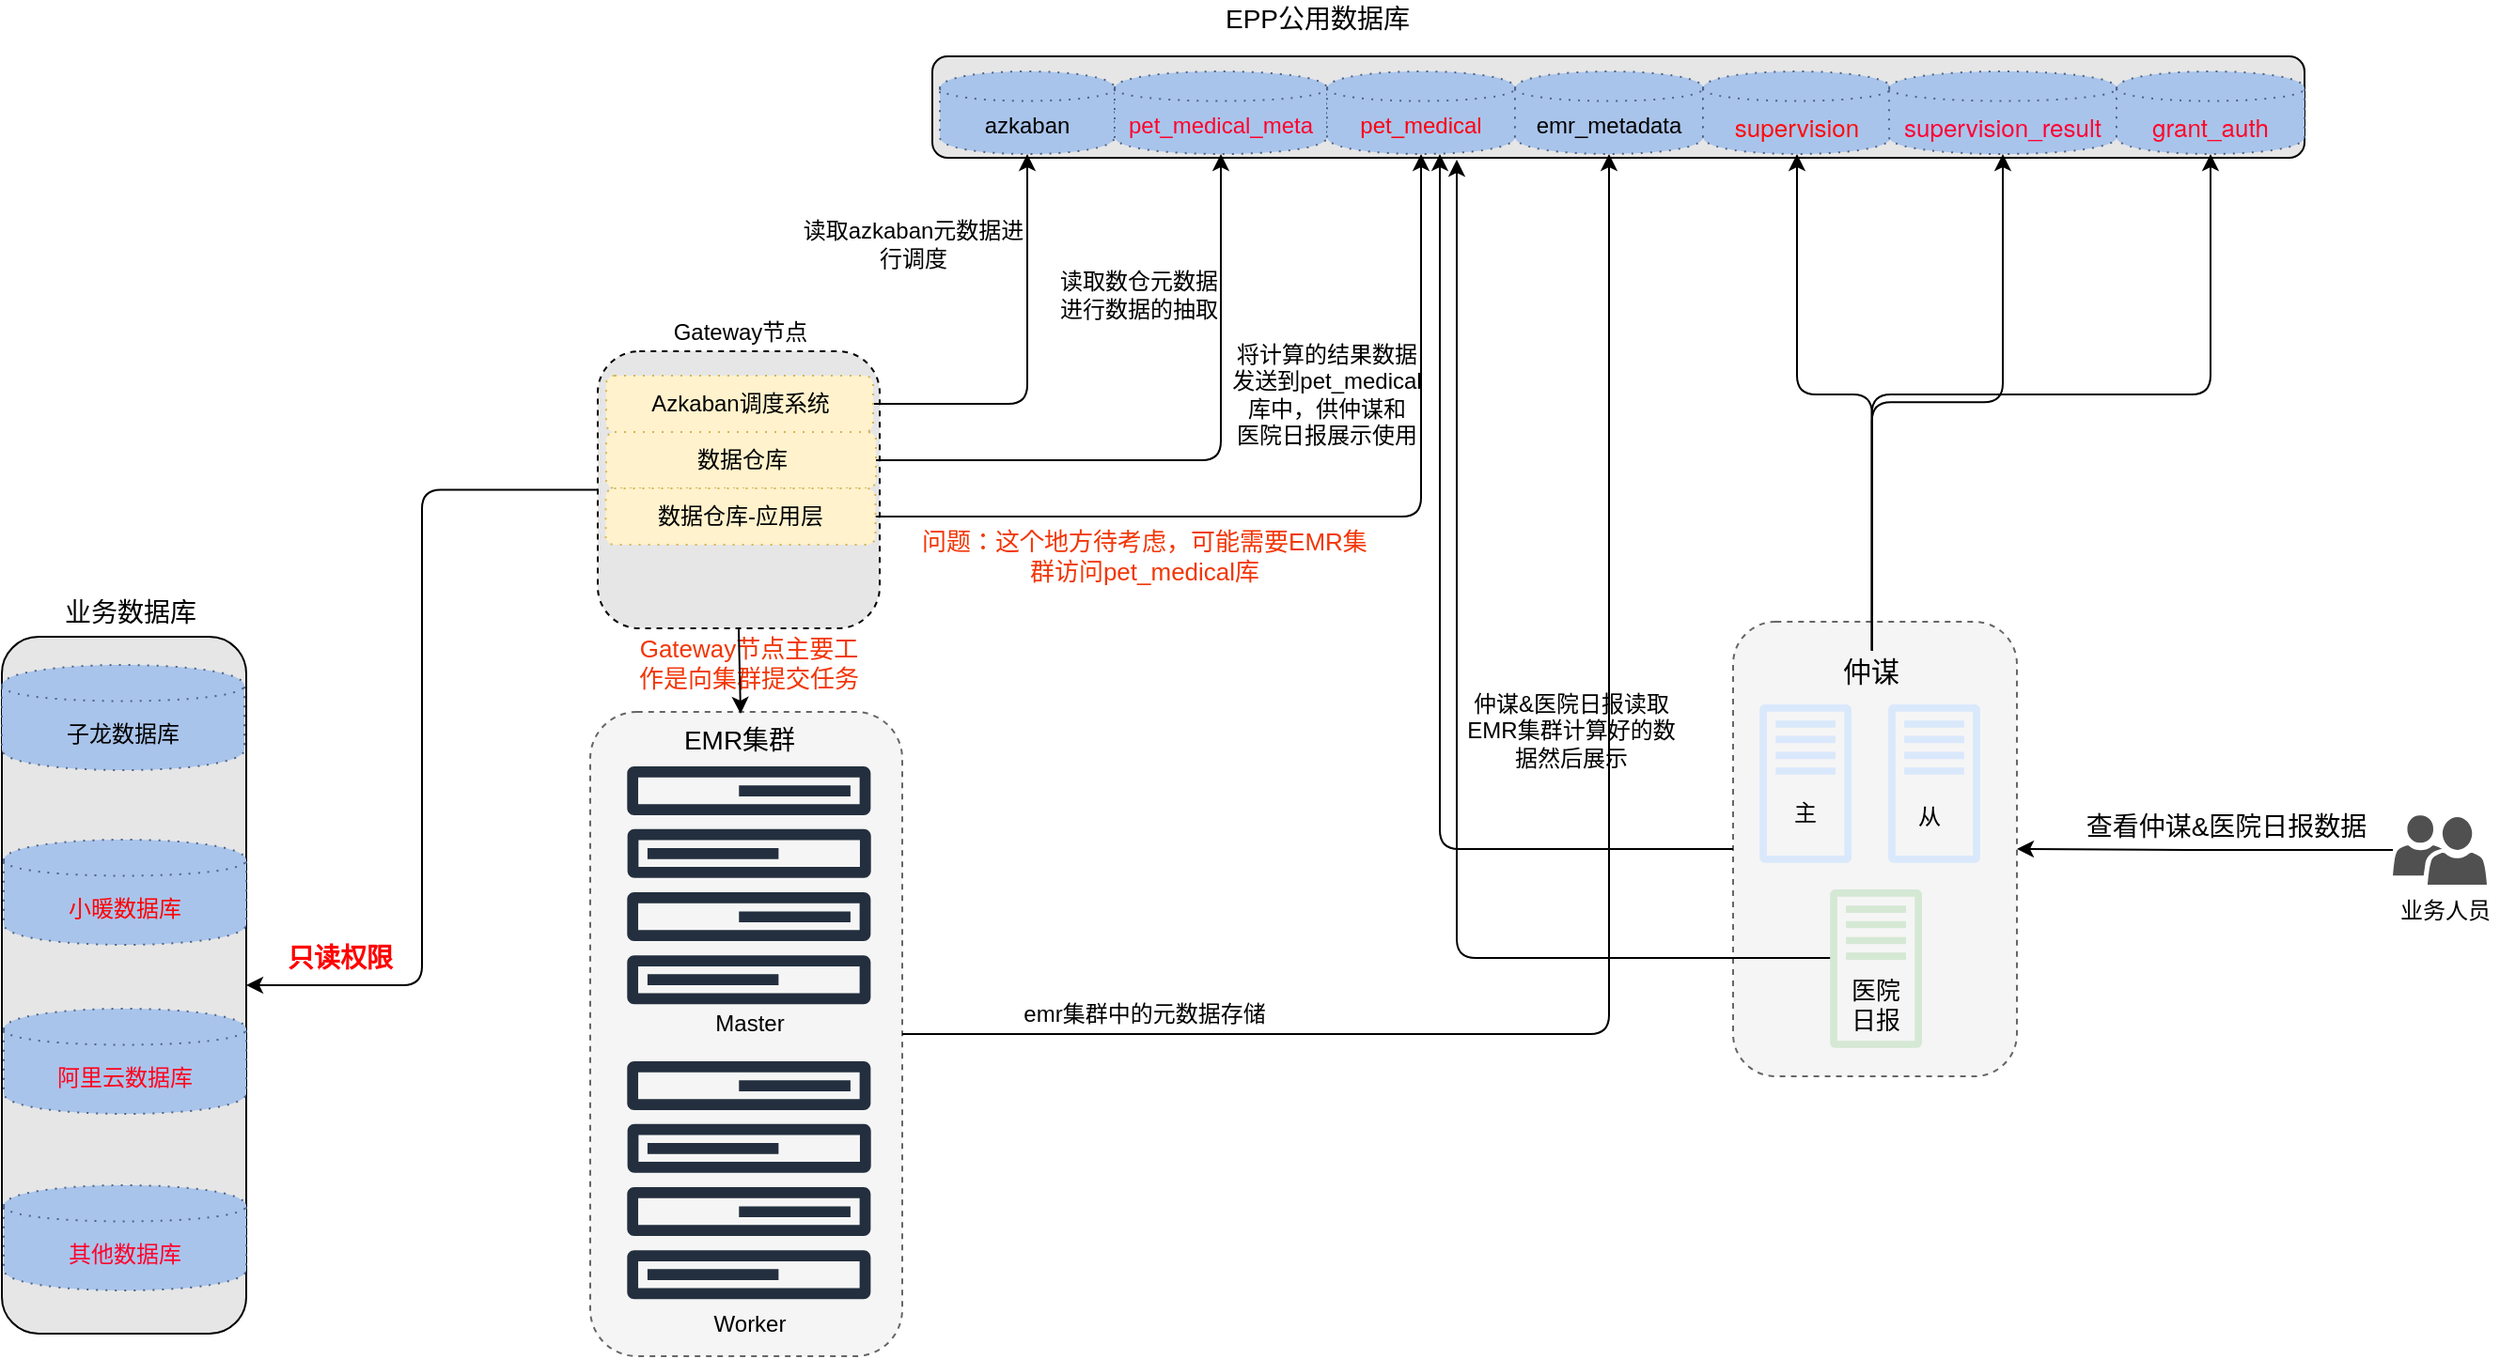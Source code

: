 <mxfile version="12.8.8" type="github">
  <diagram id="RR_c8ggQtL3WIy5Bg4WH" name="Page-1">
    <mxGraphModel dx="900" dy="1023" grid="1" gridSize="10" guides="1" tooltips="1" connect="1" arrows="1" fold="1" page="0" pageScale="1" pageWidth="827" pageHeight="1169" background="#FFFFFF" math="0" shadow="0">
      <root>
        <mxCell id="0" />
        <mxCell id="1" parent="0" />
        <mxCell id="zOEphUjOcovV0QVA03cs-23" style="edgeStyle=orthogonalEdgeStyle;rounded=1;orthogonalLoop=1;jettySize=auto;html=1;exitX=0;exitY=0.5;exitDx=0;exitDy=0;entryX=1;entryY=0.5;entryDx=0;entryDy=0;" parent="1" target="IMYLu6TOnblpSN0GXEDV-3" edge="1" source="523SSdcDzX9E7wjEWsFp-1">
          <mxGeometry relative="1" as="geometry">
            <mxPoint x="472" y="303" as="sourcePoint" />
            <mxPoint x="437" y="423" as="targetPoint" />
          </mxGeometry>
        </mxCell>
        <mxCell id="zOEphUjOcovV0QVA03cs-24" value="&lt;font size=&quot;1&quot; color=&quot;#ff0000&quot;&gt;&lt;b style=&quot;font-size: 14px&quot;&gt;只读权限&lt;/b&gt;&lt;/font&gt;" style="text;html=1;strokeColor=none;fillColor=none;align=center;verticalAlign=middle;whiteSpace=wrap;rounded=0;dashed=1;" parent="1" vertex="1">
          <mxGeometry x="379" y="439.5" width="72" height="20" as="geometry" />
        </mxCell>
        <mxCell id="zOEphUjOcovV0QVA03cs-31" value="" style="group" parent="1" vertex="1" connectable="0">
          <mxGeometry x="1156" y="271" width="151" height="242" as="geometry" />
        </mxCell>
        <mxCell id="zOEphUjOcovV0QVA03cs-32" value="" style="rounded=1;whiteSpace=wrap;html=1;dashed=1;fillColor=#f5f5f5;strokeColor=#666666;fontColor=#333333;" parent="zOEphUjOcovV0QVA03cs-31" vertex="1">
          <mxGeometry width="151" height="242.0" as="geometry" />
        </mxCell>
        <mxCell id="zOEphUjOcovV0QVA03cs-33" value="" style="group" parent="zOEphUjOcovV0QVA03cs-31" vertex="1" connectable="0">
          <mxGeometry x="14.122" y="15.33" width="117.324" height="212.434" as="geometry" />
        </mxCell>
        <mxCell id="zOEphUjOcovV0QVA03cs-34" value="" style="group" parent="zOEphUjOcovV0QVA03cs-33" vertex="1" connectable="0">
          <mxGeometry width="117.324" height="113.882" as="geometry" />
        </mxCell>
        <mxCell id="zOEphUjOcovV0QVA03cs-35" value="" style="outlineConnect=0;fillColor=#dae8fc;strokeColor=#6c8ebf;dashed=0;verticalLabelPosition=bottom;verticalAlign=top;align=center;html=1;fontSize=12;fontStyle=0;aspect=fixed;pointerEvents=1;shape=mxgraph.aws4.traditional_server;" parent="zOEphUjOcovV0QVA03cs-34" vertex="1">
          <mxGeometry y="28.471" width="48.885" height="84.734" as="geometry" />
        </mxCell>
        <mxCell id="zOEphUjOcovV0QVA03cs-36" value="" style="outlineConnect=0;fillColor=#dae8fc;strokeColor=#6c8ebf;dashed=0;verticalLabelPosition=bottom;verticalAlign=top;align=center;html=1;fontSize=12;fontStyle=0;aspect=fixed;pointerEvents=1;shape=mxgraph.aws4.traditional_server;" parent="zOEphUjOcovV0QVA03cs-34" vertex="1">
          <mxGeometry x="68.439" y="28.471" width="48.885" height="84.734" as="geometry" />
        </mxCell>
        <mxCell id="zOEphUjOcovV0QVA03cs-37" value="&lt;font style=&quot;font-size: 15px&quot;&gt;仲谋&lt;/font&gt;" style="text;html=1;strokeColor=none;fillColor=none;align=center;verticalAlign=middle;whiteSpace=wrap;rounded=0;dashed=1;" parent="zOEphUjOcovV0QVA03cs-34" vertex="1">
          <mxGeometry x="38.022" width="43.453" height="21.9" as="geometry" />
        </mxCell>
        <mxCell id="zOEphUjOcovV0QVA03cs-38" value="主" style="text;html=1;strokeColor=none;fillColor=none;align=center;verticalAlign=middle;whiteSpace=wrap;rounded=0;dashed=1;" parent="zOEphUjOcovV0QVA03cs-34" vertex="1">
          <mxGeometry x="2.716" y="75.557" width="43.453" height="21.9" as="geometry" />
        </mxCell>
        <mxCell id="zOEphUjOcovV0QVA03cs-39" value="从" style="text;html=1;strokeColor=none;fillColor=none;align=center;verticalAlign=middle;whiteSpace=wrap;rounded=0;dashed=1;" parent="zOEphUjOcovV0QVA03cs-34" vertex="1">
          <mxGeometry x="68.439" y="77.747" width="43.453" height="21.9" as="geometry" />
        </mxCell>
        <mxCell id="zOEphUjOcovV0QVA03cs-40" value="" style="group" parent="zOEphUjOcovV0QVA03cs-33" vertex="1" connectable="0">
          <mxGeometry x="27.158" y="127.023" width="69.525" height="85.412" as="geometry" />
        </mxCell>
        <mxCell id="zOEphUjOcovV0QVA03cs-41" value="" style="outlineConnect=0;fillColor=#d5e8d4;strokeColor=#82b366;dashed=0;verticalLabelPosition=bottom;verticalAlign=top;align=center;html=1;fontSize=12;fontStyle=0;aspect=fixed;pointerEvents=1;shape=mxgraph.aws4.traditional_server;" parent="zOEphUjOcovV0QVA03cs-40" vertex="1">
          <mxGeometry x="10.32" width="48.885" height="84.734" as="geometry" />
        </mxCell>
        <mxCell id="zOEphUjOcovV0QVA03cs-42" value="&lt;font style=&quot;font-size: 13px&quot;&gt;医院&lt;br&gt;日报&lt;/font&gt;" style="text;html=1;strokeColor=none;fillColor=none;align=center;verticalAlign=middle;whiteSpace=wrap;rounded=0;dashed=1;" parent="zOEphUjOcovV0QVA03cs-40" vertex="1">
          <mxGeometry y="50.371" width="69.525" height="21.9" as="geometry" />
        </mxCell>
        <mxCell id="2CX6G7BixtwcyF8iLQ-1-12" style="edgeStyle=orthogonalEdgeStyle;rounded=1;orthogonalLoop=1;jettySize=auto;html=1;entryX=1;entryY=0.5;entryDx=0;entryDy=0;" parent="1" source="2CX6G7BixtwcyF8iLQ-1-11" target="zOEphUjOcovV0QVA03cs-32" edge="1">
          <mxGeometry relative="1" as="geometry" />
        </mxCell>
        <mxCell id="2CX6G7BixtwcyF8iLQ-1-14" value="" style="group" parent="1" vertex="1" connectable="0">
          <mxGeometry x="1507" y="374" width="56" height="60.5" as="geometry" />
        </mxCell>
        <mxCell id="2CX6G7BixtwcyF8iLQ-1-11" value="" style="pointerEvents=1;shadow=0;dashed=0;html=1;strokeColor=none;labelPosition=center;verticalLabelPosition=bottom;verticalAlign=top;align=center;fillColor=#505050;shape=mxgraph.mscae.intune.user_group" parent="2CX6G7BixtwcyF8iLQ-1-14" vertex="1">
          <mxGeometry width="50" height="37" as="geometry" />
        </mxCell>
        <mxCell id="2CX6G7BixtwcyF8iLQ-1-13" value="业务人员" style="text;html=1;strokeColor=none;fillColor=none;align=center;verticalAlign=middle;whiteSpace=wrap;rounded=0;" parent="2CX6G7BixtwcyF8iLQ-1-14" vertex="1">
          <mxGeometry y="40.5" width="56" height="20" as="geometry" />
        </mxCell>
        <mxCell id="2CX6G7BixtwcyF8iLQ-1-15" value="&lt;font style=&quot;font-size: 14px&quot;&gt;查看仲谋&amp;amp;医院日报数据&lt;/font&gt;" style="text;html=1;strokeColor=none;fillColor=none;align=center;verticalAlign=middle;whiteSpace=wrap;rounded=0;" parent="1" vertex="1">
          <mxGeometry x="1339" y="370" width="159" height="20" as="geometry" />
        </mxCell>
        <mxCell id="523SSdcDzX9E7wjEWsFp-3" value="&lt;font color=&quot;#f23607&quot; style=&quot;font-size: 13px&quot;&gt;Gateway节点主要工作是向集群提交任务&lt;/font&gt;" style="text;html=1;strokeColor=none;fillColor=none;align=center;verticalAlign=middle;whiteSpace=wrap;rounded=0;dashed=1;" vertex="1" parent="1">
          <mxGeometry x="572.5" y="278" width="119" height="29" as="geometry" />
        </mxCell>
        <mxCell id="523SSdcDzX9E7wjEWsFp-1" value="" style="shape=ext;rounded=1;html=1;whiteSpace=wrap;dashed=1;fillColor=#E6E6E6;" vertex="1" parent="1">
          <mxGeometry x="552" y="127" width="150" height="147.5" as="geometry" />
        </mxCell>
        <mxCell id="523SSdcDzX9E7wjEWsFp-11" value="" style="group" vertex="1" connectable="0" parent="1">
          <mxGeometry x="548" y="319" width="166" height="343" as="geometry" />
        </mxCell>
        <mxCell id="2CX6G7BixtwcyF8iLQ-1-27" value="" style="rounded=1;whiteSpace=wrap;html=1;dashed=1;fillColor=#f5f5f5;strokeColor=#666666;fontColor=#333333;" parent="523SSdcDzX9E7wjEWsFp-11" vertex="1">
          <mxGeometry width="166" height="343" as="geometry" />
        </mxCell>
        <mxCell id="zOEphUjOcovV0QVA03cs-20" value="&lt;font style=&quot;font-size: 14px&quot;&gt;EMR集群&lt;/font&gt;" style="text;html=1;strokeColor=none;fillColor=none;align=center;verticalAlign=middle;whiteSpace=wrap;rounded=0;dashed=1;" parent="523SSdcDzX9E7wjEWsFp-11" vertex="1">
          <mxGeometry x="45" y="5" width="69" height="20" as="geometry" />
        </mxCell>
        <mxCell id="zOEphUjOcovV0QVA03cs-19" value="" style="outlineConnect=0;fontColor=#232F3E;gradientColor=none;fillColor=#232F3E;strokeColor=none;dashed=0;verticalLabelPosition=bottom;verticalAlign=top;align=center;html=1;fontSize=12;fontStyle=0;aspect=fixed;pointerEvents=1;shape=mxgraph.aws4.forums;" parent="523SSdcDzX9E7wjEWsFp-11" vertex="1">
          <mxGeometry x="19.5" y="186" width="130" height="126.67" as="geometry" />
        </mxCell>
        <mxCell id="zOEphUjOcovV0QVA03cs-18" value="" style="outlineConnect=0;fontColor=#232F3E;gradientColor=none;fillColor=#232F3E;strokeColor=none;dashed=0;verticalLabelPosition=bottom;verticalAlign=top;align=center;html=1;fontSize=12;fontStyle=0;aspect=fixed;pointerEvents=1;shape=mxgraph.aws4.forums;" parent="523SSdcDzX9E7wjEWsFp-11" vertex="1">
          <mxGeometry x="19.5" y="29" width="130" height="126.67" as="geometry" />
        </mxCell>
        <mxCell id="523SSdcDzX9E7wjEWsFp-8" value="Master" style="text;html=1;strokeColor=none;fillColor=none;align=center;verticalAlign=middle;whiteSpace=wrap;rounded=0;dashed=1;" vertex="1" parent="523SSdcDzX9E7wjEWsFp-11">
          <mxGeometry x="64.5" y="155.67" width="40" height="20" as="geometry" />
        </mxCell>
        <mxCell id="523SSdcDzX9E7wjEWsFp-9" value="Worker" style="text;html=1;strokeColor=none;fillColor=none;align=center;verticalAlign=middle;whiteSpace=wrap;rounded=0;dashed=1;" vertex="1" parent="523SSdcDzX9E7wjEWsFp-11">
          <mxGeometry x="64.5" y="316" width="40" height="20" as="geometry" />
        </mxCell>
        <mxCell id="523SSdcDzX9E7wjEWsFp-14" value="" style="endArrow=classic;html=1;exitX=0.5;exitY=1;exitDx=0;exitDy=0;" edge="1" parent="1" source="523SSdcDzX9E7wjEWsFp-1">
          <mxGeometry width="50" height="50" relative="1" as="geometry">
            <mxPoint x="760.5" y="302" as="sourcePoint" />
            <mxPoint x="628" y="320" as="targetPoint" />
          </mxGeometry>
        </mxCell>
        <mxCell id="523SSdcDzX9E7wjEWsFp-22" value="" style="group" vertex="1" connectable="0" parent="1">
          <mxGeometry x="235" y="256" width="130" height="394" as="geometry" />
        </mxCell>
        <mxCell id="IMYLu6TOnblpSN0GXEDV-3" value="" style="rounded=1;whiteSpace=wrap;html=1;fillColor=#E6E6E6;" parent="523SSdcDzX9E7wjEWsFp-22" vertex="1">
          <mxGeometry y="23" width="130" height="371" as="geometry" />
        </mxCell>
        <mxCell id="523SSdcDzX9E7wjEWsFp-4" value="&lt;font style=&quot;font-size: 14px&quot;&gt;业务数据库&lt;/font&gt;" style="text;html=1;strokeColor=none;fillColor=none;align=center;verticalAlign=middle;whiteSpace=wrap;rounded=0;dashed=1;" vertex="1" parent="523SSdcDzX9E7wjEWsFp-22">
          <mxGeometry x="26.5" width="82.5" height="20" as="geometry" />
        </mxCell>
        <mxCell id="523SSdcDzX9E7wjEWsFp-18" value="子龙数据库" style="shape=cylinder;whiteSpace=wrap;html=1;boundedLbl=1;backgroundOutline=1;dashed=1;fillColor=#A9C4EB;dashPattern=1 4;strokeColor=#4C6487;" vertex="1" parent="523SSdcDzX9E7wjEWsFp-22">
          <mxGeometry y="38" width="129" height="56" as="geometry" />
        </mxCell>
        <mxCell id="523SSdcDzX9E7wjEWsFp-19" value="&lt;font color=&quot;#ff0303&quot;&gt;小暖数据库&lt;/font&gt;" style="shape=cylinder;whiteSpace=wrap;html=1;boundedLbl=1;backgroundOutline=1;dashed=1;fillColor=#A9C4EB;dashPattern=1 4;strokeColor=#4C6487;" vertex="1" parent="523SSdcDzX9E7wjEWsFp-22">
          <mxGeometry x="1" y="131" width="129" height="56" as="geometry" />
        </mxCell>
        <mxCell id="523SSdcDzX9E7wjEWsFp-20" value="&lt;font color=&quot;#ff051e&quot;&gt;阿里云数据库&lt;/font&gt;" style="shape=cylinder;whiteSpace=wrap;html=1;boundedLbl=1;backgroundOutline=1;dashed=1;fillColor=#A9C4EB;dashPattern=1 4;strokeColor=#4C6487;" vertex="1" parent="523SSdcDzX9E7wjEWsFp-22">
          <mxGeometry x="1" y="221" width="129" height="56" as="geometry" />
        </mxCell>
        <mxCell id="523SSdcDzX9E7wjEWsFp-21" value="&lt;font color=&quot;#ff032d&quot;&gt;其他数据库&lt;/font&gt;" style="shape=cylinder;whiteSpace=wrap;html=1;boundedLbl=1;backgroundOutline=1;dashed=1;fillColor=#A9C4EB;dashPattern=1 4;strokeColor=#4C6487;" vertex="1" parent="523SSdcDzX9E7wjEWsFp-22">
          <mxGeometry x="1" y="315" width="129" height="56" as="geometry" />
        </mxCell>
        <mxCell id="523SSdcDzX9E7wjEWsFp-24" value="" style="rounded=1;whiteSpace=wrap;html=1;fillColor=#E6E6E6;" vertex="1" parent="1">
          <mxGeometry x="730" y="-30" width="730" height="54" as="geometry" />
        </mxCell>
        <mxCell id="523SSdcDzX9E7wjEWsFp-25" value="&lt;span style=&quot;font-size: 14px&quot;&gt;EPP公用&lt;/span&gt;&lt;span style=&quot;font-size: 14px&quot;&gt;数据库&lt;/span&gt;" style="text;html=1;strokeColor=none;fillColor=none;align=center;verticalAlign=middle;whiteSpace=wrap;rounded=0;dashed=1;" vertex="1" parent="1">
          <mxGeometry x="880" y="-60" width="109.5" height="20" as="geometry" />
        </mxCell>
        <mxCell id="523SSdcDzX9E7wjEWsFp-26" value="azkaban" style="shape=cylinder;whiteSpace=wrap;html=1;boundedLbl=1;backgroundOutline=1;dashed=1;fillColor=#A9C4EB;dashPattern=1 4;strokeColor=#4C6487;" vertex="1" parent="1">
          <mxGeometry x="734" y="-22" width="93" height="44" as="geometry" />
        </mxCell>
        <mxCell id="523SSdcDzX9E7wjEWsFp-30" value="Gateway节点" style="text;html=1;strokeColor=none;fillColor=none;align=center;verticalAlign=middle;whiteSpace=wrap;rounded=0;dashed=1;dashPattern=1 4;" vertex="1" parent="1">
          <mxGeometry x="589.5" y="107" width="76" height="20" as="geometry" />
        </mxCell>
        <mxCell id="523SSdcDzX9E7wjEWsFp-34" style="edgeStyle=orthogonalEdgeStyle;rounded=1;orthogonalLoop=1;jettySize=auto;html=1;entryX=0.5;entryY=1;entryDx=0;entryDy=0;" edge="1" parent="1" source="523SSdcDzX9E7wjEWsFp-32" target="523SSdcDzX9E7wjEWsFp-26">
          <mxGeometry relative="1" as="geometry" />
        </mxCell>
        <mxCell id="523SSdcDzX9E7wjEWsFp-32" value="Azkaban调度系统" style="rounded=1;whiteSpace=wrap;html=1;dashed=1;dashPattern=1 4;strokeColor=#d6b656;fillColor=#fff2cc;" vertex="1" parent="1">
          <mxGeometry x="556.5" y="140" width="142" height="30" as="geometry" />
        </mxCell>
        <mxCell id="523SSdcDzX9E7wjEWsFp-36" style="edgeStyle=orthogonalEdgeStyle;rounded=1;orthogonalLoop=1;jettySize=auto;html=1;entryX=0.5;entryY=1;entryDx=0;entryDy=0;" edge="1" parent="1" source="523SSdcDzX9E7wjEWsFp-33" target="523SSdcDzX9E7wjEWsFp-35">
          <mxGeometry relative="1" as="geometry" />
        </mxCell>
        <mxCell id="523SSdcDzX9E7wjEWsFp-33" value="数据仓库" style="rounded=1;whiteSpace=wrap;html=1;dashed=1;dashPattern=1 4;strokeColor=#d6b656;fillColor=#fff2cc;" vertex="1" parent="1">
          <mxGeometry x="556.5" y="170" width="143.5" height="30" as="geometry" />
        </mxCell>
        <mxCell id="523SSdcDzX9E7wjEWsFp-35" value="&lt;font color=&quot;#ff032d&quot;&gt;pet_medical_meta&lt;/font&gt;" style="shape=cylinder;whiteSpace=wrap;html=1;boundedLbl=1;backgroundOutline=1;dashed=1;fillColor=#A9C4EB;dashPattern=1 4;strokeColor=#4C6487;" vertex="1" parent="1">
          <mxGeometry x="827" y="-22" width="113" height="44" as="geometry" />
        </mxCell>
        <mxCell id="523SSdcDzX9E7wjEWsFp-40" style="edgeStyle=orthogonalEdgeStyle;rounded=1;orthogonalLoop=1;jettySize=auto;html=1;" edge="1" parent="1" source="523SSdcDzX9E7wjEWsFp-37" target="523SSdcDzX9E7wjEWsFp-39">
          <mxGeometry relative="1" as="geometry" />
        </mxCell>
        <mxCell id="523SSdcDzX9E7wjEWsFp-37" value="数据仓库-应用层" style="rounded=1;whiteSpace=wrap;html=1;dashed=1;dashPattern=1 4;strokeColor=#d6b656;fillColor=#fff2cc;" vertex="1" parent="1">
          <mxGeometry x="556.25" y="200" width="143.5" height="30" as="geometry" />
        </mxCell>
        <mxCell id="523SSdcDzX9E7wjEWsFp-39" value="&lt;font color=&quot;#ff0011&quot;&gt;pet_medical&lt;/font&gt;" style="shape=cylinder;whiteSpace=wrap;html=1;boundedLbl=1;backgroundOutline=1;dashed=1;fillColor=#A9C4EB;dashPattern=1 4;strokeColor=#4C6487;" vertex="1" parent="1">
          <mxGeometry x="940" y="-22" width="100" height="44" as="geometry" />
        </mxCell>
        <mxCell id="523SSdcDzX9E7wjEWsFp-41" value="读取azkaban元数据进行调度" style="text;html=1;strokeColor=none;fillColor=none;align=center;verticalAlign=middle;whiteSpace=wrap;rounded=0;dashed=1;dashPattern=1 4;" vertex="1" parent="1">
          <mxGeometry x="660" y="60" width="120" height="20" as="geometry" />
        </mxCell>
        <mxCell id="523SSdcDzX9E7wjEWsFp-42" value="读取数仓元数据&lt;br&gt;进行数据的抽取" style="text;html=1;strokeColor=none;fillColor=none;align=center;verticalAlign=middle;whiteSpace=wrap;rounded=0;dashed=1;dashPattern=1 4;" vertex="1" parent="1">
          <mxGeometry x="780" y="87" width="120" height="20" as="geometry" />
        </mxCell>
        <mxCell id="523SSdcDzX9E7wjEWsFp-43" value="将计算的结果数据&lt;br&gt;发送到pet_medical&lt;br&gt;库中，供仲谋和&lt;br&gt;医院日报展示使用" style="text;html=1;strokeColor=none;fillColor=none;align=center;verticalAlign=middle;whiteSpace=wrap;rounded=0;dashed=1;dashPattern=1 4;" vertex="1" parent="1">
          <mxGeometry x="880" y="140" width="120" height="20" as="geometry" />
        </mxCell>
        <mxCell id="523SSdcDzX9E7wjEWsFp-44" style="edgeStyle=orthogonalEdgeStyle;rounded=1;orthogonalLoop=1;jettySize=auto;html=1;" edge="1" parent="1" source="zOEphUjOcovV0QVA03cs-32">
          <mxGeometry relative="1" as="geometry">
            <mxPoint x="1000" y="22" as="targetPoint" />
            <Array as="points">
              <mxPoint x="1000" y="392" />
            </Array>
          </mxGeometry>
        </mxCell>
        <mxCell id="523SSdcDzX9E7wjEWsFp-45" value="仲谋&amp;amp;医院日报读取EMR集群计算好的数据然后展示" style="text;html=1;strokeColor=none;fillColor=none;align=center;verticalAlign=middle;whiteSpace=wrap;rounded=0;dashed=1;dashPattern=1 4;" vertex="1" parent="1">
          <mxGeometry x="1010" y="319" width="120" height="20" as="geometry" />
        </mxCell>
        <mxCell id="523SSdcDzX9E7wjEWsFp-48" value="emr_metadata" style="shape=cylinder;whiteSpace=wrap;html=1;boundedLbl=1;backgroundOutline=1;dashed=1;fillColor=#A9C4EB;dashPattern=1 4;strokeColor=#4C6487;" vertex="1" parent="1">
          <mxGeometry x="1040" y="-22" width="100" height="44" as="geometry" />
        </mxCell>
        <mxCell id="523SSdcDzX9E7wjEWsFp-49" style="edgeStyle=orthogonalEdgeStyle;rounded=1;orthogonalLoop=1;jettySize=auto;html=1;entryX=0.5;entryY=1;entryDx=0;entryDy=0;" edge="1" parent="1" source="2CX6G7BixtwcyF8iLQ-1-27" target="523SSdcDzX9E7wjEWsFp-48">
          <mxGeometry relative="1" as="geometry" />
        </mxCell>
        <mxCell id="523SSdcDzX9E7wjEWsFp-50" value="emr集群中的元数据存储" style="text;html=1;strokeColor=none;fillColor=none;align=center;verticalAlign=middle;whiteSpace=wrap;rounded=0;dashed=1;dashPattern=1 4;" vertex="1" parent="1">
          <mxGeometry x="760" y="470" width="166" height="20" as="geometry" />
        </mxCell>
        <mxCell id="523SSdcDzX9E7wjEWsFp-52" value="&lt;font color=&quot;#f23607&quot; style=&quot;font-size: 13px&quot;&gt;问题：这个地方待考虑，可能需要EMR集群访问pet_medical库&lt;/font&gt;" style="text;html=1;strokeColor=none;fillColor=none;align=center;verticalAlign=middle;whiteSpace=wrap;rounded=0;dashed=1;" vertex="1" parent="1">
          <mxGeometry x="720" y="216" width="246" height="40" as="geometry" />
        </mxCell>
        <mxCell id="523SSdcDzX9E7wjEWsFp-53" style="edgeStyle=orthogonalEdgeStyle;rounded=1;orthogonalLoop=1;jettySize=auto;html=1;" edge="1" parent="1" source="zOEphUjOcovV0QVA03cs-41">
          <mxGeometry relative="1" as="geometry">
            <mxPoint x="1009" y="25" as="targetPoint" />
            <Array as="points">
              <mxPoint x="1009" y="450" />
            </Array>
          </mxGeometry>
        </mxCell>
        <mxCell id="523SSdcDzX9E7wjEWsFp-54" value="&lt;p class=&quot;p1&quot; style=&quot;margin: 0px ; font-stretch: normal ; font-size: 13px ; line-height: normal ; font-family: &amp;#34;helvetica neue&amp;#34;&quot;&gt;&lt;font color=&quot;#ff0d0d&quot;&gt;supervision&lt;/font&gt;&lt;/p&gt;" style="shape=cylinder;whiteSpace=wrap;html=1;boundedLbl=1;backgroundOutline=1;dashed=1;fillColor=#A9C4EB;dashPattern=1 4;strokeColor=#4C6487;" vertex="1" parent="1">
          <mxGeometry x="1140" y="-22" width="100" height="44" as="geometry" />
        </mxCell>
        <mxCell id="523SSdcDzX9E7wjEWsFp-55" value="&lt;p class=&quot;p1&quot; style=&quot;margin: 0px ; font-stretch: normal ; font-size: 13px ; line-height: normal ; font-family: &amp;#34;helvetica neue&amp;#34;&quot;&gt;&lt;font color=&quot;#ff0335&quot;&gt;supervision_result&lt;/font&gt;&lt;/p&gt;" style="shape=cylinder;whiteSpace=wrap;html=1;boundedLbl=1;backgroundOutline=1;dashed=1;fillColor=#A9C4EB;dashPattern=1 4;strokeColor=#4C6487;" vertex="1" parent="1">
          <mxGeometry x="1239" y="-22" width="121" height="44" as="geometry" />
        </mxCell>
        <mxCell id="523SSdcDzX9E7wjEWsFp-56" value="&lt;p class=&quot;p1&quot; style=&quot;margin: 0px ; font-stretch: normal ; font-size: 13px ; line-height: normal ; font-family: &amp;#34;helvetica neue&amp;#34;&quot;&gt;&lt;font color=&quot;#ff0829&quot;&gt;grant_auth&lt;/font&gt;&lt;/p&gt;" style="shape=cylinder;whiteSpace=wrap;html=1;boundedLbl=1;backgroundOutline=1;dashed=1;fillColor=#A9C4EB;dashPattern=1 4;strokeColor=#4C6487;" vertex="1" parent="1">
          <mxGeometry x="1360" y="-22" width="100" height="44" as="geometry" />
        </mxCell>
        <mxCell id="523SSdcDzX9E7wjEWsFp-57" style="edgeStyle=orthogonalEdgeStyle;rounded=1;orthogonalLoop=1;jettySize=auto;html=1;entryX=0.5;entryY=1;entryDx=0;entryDy=0;" edge="1" parent="1" source="zOEphUjOcovV0QVA03cs-37" target="523SSdcDzX9E7wjEWsFp-54">
          <mxGeometry relative="1" as="geometry">
            <Array as="points">
              <mxPoint x="1230" y="150" />
              <mxPoint x="1190" y="150" />
            </Array>
          </mxGeometry>
        </mxCell>
        <mxCell id="523SSdcDzX9E7wjEWsFp-58" style="edgeStyle=orthogonalEdgeStyle;rounded=1;orthogonalLoop=1;jettySize=auto;html=1;exitX=0.5;exitY=0;exitDx=0;exitDy=0;" edge="1" parent="1" source="zOEphUjOcovV0QVA03cs-37" target="523SSdcDzX9E7wjEWsFp-55">
          <mxGeometry relative="1" as="geometry" />
        </mxCell>
        <mxCell id="523SSdcDzX9E7wjEWsFp-60" style="edgeStyle=orthogonalEdgeStyle;rounded=1;orthogonalLoop=1;jettySize=auto;html=1;entryX=0.5;entryY=1;entryDx=0;entryDy=0;" edge="1" parent="1" source="zOEphUjOcovV0QVA03cs-37" target="523SSdcDzX9E7wjEWsFp-56">
          <mxGeometry relative="1" as="geometry">
            <Array as="points">
              <mxPoint x="1230" y="150" />
              <mxPoint x="1410" y="150" />
            </Array>
          </mxGeometry>
        </mxCell>
      </root>
    </mxGraphModel>
  </diagram>
</mxfile>
